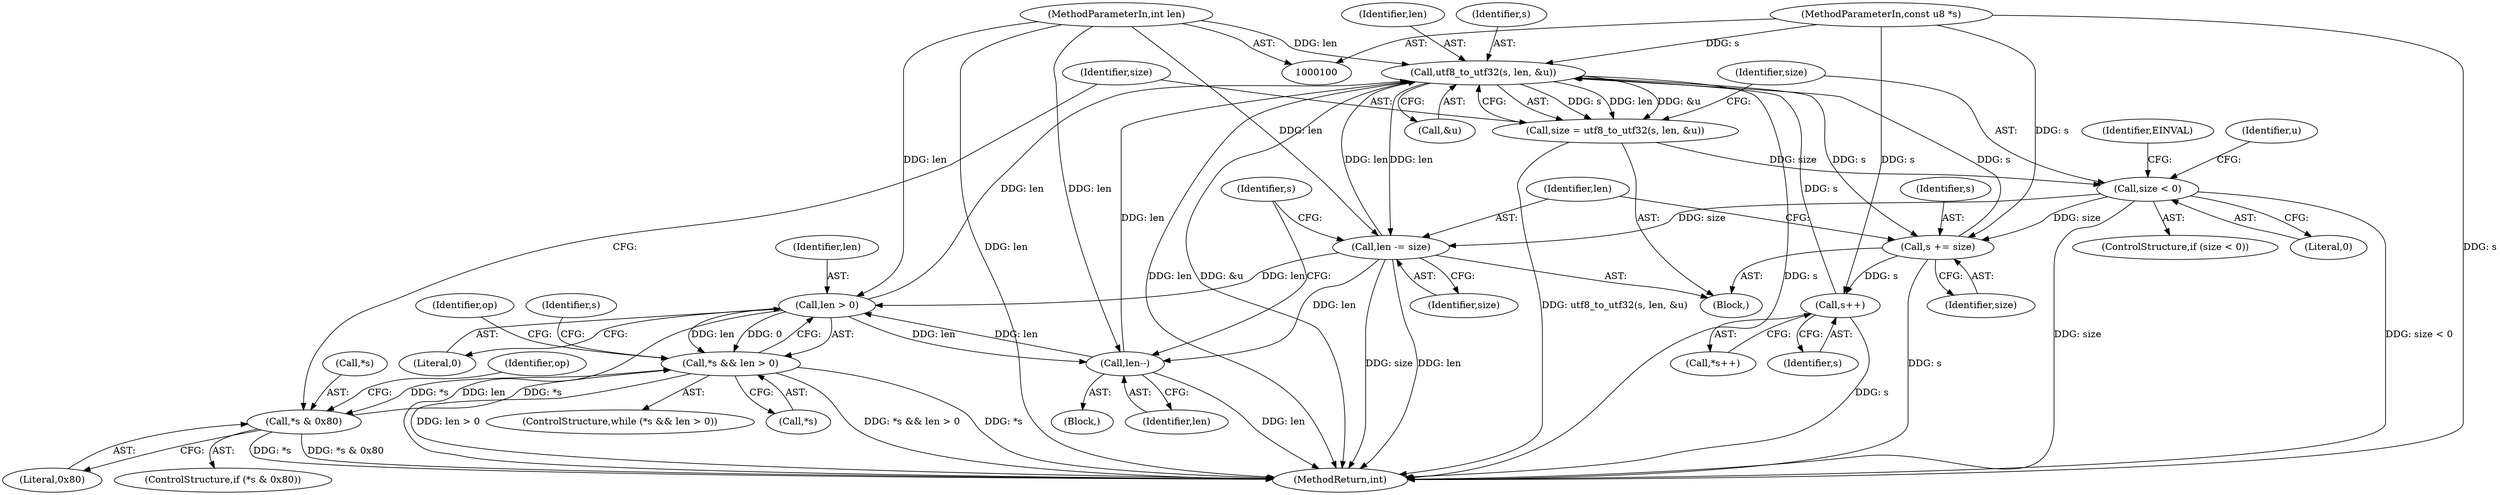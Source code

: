 digraph "1_linux_0720a06a7518c9d0c0125bd5d1f3b6264c55c3dd_1@pointer" {
"1000127" [label="(Call,utf8_to_utf32(s, len, &u))"];
"1000195" [label="(Call,s++)"];
"1000182" [label="(Call,s += size)"];
"1000133" [label="(Call,size < 0)"];
"1000125" [label="(Call,size = utf8_to_utf32(s, len, &u))"];
"1000127" [label="(Call,utf8_to_utf32(s, len, &u))"];
"1000101" [label="(MethodParameterIn,const u8 *s)"];
"1000185" [label="(Call,len -= size)"];
"1000102" [label="(MethodParameterIn,int len)"];
"1000115" [label="(Call,len > 0)"];
"1000197" [label="(Call,len--)"];
"1000112" [label="(Call,*s && len > 0)"];
"1000120" [label="(Call,*s & 0x80)"];
"1000187" [label="(Identifier,size)"];
"1000130" [label="(Call,&u)"];
"1000113" [label="(Call,*s)"];
"1000123" [label="(Literal,0x80)"];
"1000203" [label="(MethodReturn,int)"];
"1000185" [label="(Call,len -= size)"];
"1000193" [label="(Identifier,op)"];
"1000115" [label="(Call,len > 0)"];
"1000186" [label="(Identifier,len)"];
"1000183" [label="(Identifier,s)"];
"1000119" [label="(ControlStructure,if (*s & 0x80))"];
"1000189" [label="(Block,)"];
"1000122" [label="(Identifier,s)"];
"1000197" [label="(Call,len--)"];
"1000124" [label="(Block,)"];
"1000114" [label="(Identifier,s)"];
"1000126" [label="(Identifier,size)"];
"1000134" [label="(Identifier,size)"];
"1000116" [label="(Identifier,len)"];
"1000127" [label="(Call,utf8_to_utf32(s, len, &u))"];
"1000194" [label="(Call,*s++)"];
"1000125" [label="(Call,size = utf8_to_utf32(s, len, &u))"];
"1000184" [label="(Identifier,size)"];
"1000198" [label="(Identifier,len)"];
"1000138" [label="(Identifier,EINVAL)"];
"1000132" [label="(ControlStructure,if (size < 0))"];
"1000117" [label="(Literal,0)"];
"1000111" [label="(ControlStructure,while (*s && len > 0))"];
"1000195" [label="(Call,s++)"];
"1000135" [label="(Literal,0)"];
"1000196" [label="(Identifier,s)"];
"1000128" [label="(Identifier,s)"];
"1000112" [label="(Call,*s && len > 0)"];
"1000101" [label="(MethodParameterIn,const u8 *s)"];
"1000120" [label="(Call,*s & 0x80)"];
"1000141" [label="(Identifier,u)"];
"1000129" [label="(Identifier,len)"];
"1000133" [label="(Call,size < 0)"];
"1000201" [label="(Identifier,op)"];
"1000121" [label="(Call,*s)"];
"1000102" [label="(MethodParameterIn,int len)"];
"1000182" [label="(Call,s += size)"];
"1000127" -> "1000125"  [label="AST: "];
"1000127" -> "1000130"  [label="CFG: "];
"1000128" -> "1000127"  [label="AST: "];
"1000129" -> "1000127"  [label="AST: "];
"1000130" -> "1000127"  [label="AST: "];
"1000125" -> "1000127"  [label="CFG: "];
"1000127" -> "1000203"  [label="DDG: &u"];
"1000127" -> "1000203"  [label="DDG: len"];
"1000127" -> "1000203"  [label="DDG: s"];
"1000127" -> "1000125"  [label="DDG: s"];
"1000127" -> "1000125"  [label="DDG: len"];
"1000127" -> "1000125"  [label="DDG: &u"];
"1000195" -> "1000127"  [label="DDG: s"];
"1000182" -> "1000127"  [label="DDG: s"];
"1000101" -> "1000127"  [label="DDG: s"];
"1000185" -> "1000127"  [label="DDG: len"];
"1000115" -> "1000127"  [label="DDG: len"];
"1000197" -> "1000127"  [label="DDG: len"];
"1000102" -> "1000127"  [label="DDG: len"];
"1000127" -> "1000182"  [label="DDG: s"];
"1000127" -> "1000185"  [label="DDG: len"];
"1000195" -> "1000194"  [label="AST: "];
"1000195" -> "1000196"  [label="CFG: "];
"1000196" -> "1000195"  [label="AST: "];
"1000194" -> "1000195"  [label="CFG: "];
"1000195" -> "1000203"  [label="DDG: s"];
"1000182" -> "1000195"  [label="DDG: s"];
"1000101" -> "1000195"  [label="DDG: s"];
"1000182" -> "1000124"  [label="AST: "];
"1000182" -> "1000184"  [label="CFG: "];
"1000183" -> "1000182"  [label="AST: "];
"1000184" -> "1000182"  [label="AST: "];
"1000186" -> "1000182"  [label="CFG: "];
"1000182" -> "1000203"  [label="DDG: s"];
"1000133" -> "1000182"  [label="DDG: size"];
"1000101" -> "1000182"  [label="DDG: s"];
"1000133" -> "1000132"  [label="AST: "];
"1000133" -> "1000135"  [label="CFG: "];
"1000134" -> "1000133"  [label="AST: "];
"1000135" -> "1000133"  [label="AST: "];
"1000138" -> "1000133"  [label="CFG: "];
"1000141" -> "1000133"  [label="CFG: "];
"1000133" -> "1000203"  [label="DDG: size"];
"1000133" -> "1000203"  [label="DDG: size < 0"];
"1000125" -> "1000133"  [label="DDG: size"];
"1000133" -> "1000185"  [label="DDG: size"];
"1000125" -> "1000124"  [label="AST: "];
"1000126" -> "1000125"  [label="AST: "];
"1000134" -> "1000125"  [label="CFG: "];
"1000125" -> "1000203"  [label="DDG: utf8_to_utf32(s, len, &u)"];
"1000101" -> "1000100"  [label="AST: "];
"1000101" -> "1000203"  [label="DDG: s"];
"1000185" -> "1000124"  [label="AST: "];
"1000185" -> "1000187"  [label="CFG: "];
"1000186" -> "1000185"  [label="AST: "];
"1000187" -> "1000185"  [label="AST: "];
"1000114" -> "1000185"  [label="CFG: "];
"1000185" -> "1000203"  [label="DDG: len"];
"1000185" -> "1000203"  [label="DDG: size"];
"1000185" -> "1000115"  [label="DDG: len"];
"1000102" -> "1000185"  [label="DDG: len"];
"1000185" -> "1000197"  [label="DDG: len"];
"1000102" -> "1000100"  [label="AST: "];
"1000102" -> "1000203"  [label="DDG: len"];
"1000102" -> "1000115"  [label="DDG: len"];
"1000102" -> "1000197"  [label="DDG: len"];
"1000115" -> "1000112"  [label="AST: "];
"1000115" -> "1000117"  [label="CFG: "];
"1000116" -> "1000115"  [label="AST: "];
"1000117" -> "1000115"  [label="AST: "];
"1000112" -> "1000115"  [label="CFG: "];
"1000115" -> "1000203"  [label="DDG: len"];
"1000115" -> "1000112"  [label="DDG: len"];
"1000115" -> "1000112"  [label="DDG: 0"];
"1000197" -> "1000115"  [label="DDG: len"];
"1000115" -> "1000197"  [label="DDG: len"];
"1000197" -> "1000189"  [label="AST: "];
"1000197" -> "1000198"  [label="CFG: "];
"1000198" -> "1000197"  [label="AST: "];
"1000114" -> "1000197"  [label="CFG: "];
"1000197" -> "1000203"  [label="DDG: len"];
"1000112" -> "1000111"  [label="AST: "];
"1000112" -> "1000113"  [label="CFG: "];
"1000113" -> "1000112"  [label="AST: "];
"1000122" -> "1000112"  [label="CFG: "];
"1000201" -> "1000112"  [label="CFG: "];
"1000112" -> "1000203"  [label="DDG: len > 0"];
"1000112" -> "1000203"  [label="DDG: *s && len > 0"];
"1000112" -> "1000203"  [label="DDG: *s"];
"1000120" -> "1000112"  [label="DDG: *s"];
"1000112" -> "1000120"  [label="DDG: *s"];
"1000120" -> "1000119"  [label="AST: "];
"1000120" -> "1000123"  [label="CFG: "];
"1000121" -> "1000120"  [label="AST: "];
"1000123" -> "1000120"  [label="AST: "];
"1000126" -> "1000120"  [label="CFG: "];
"1000193" -> "1000120"  [label="CFG: "];
"1000120" -> "1000203"  [label="DDG: *s"];
"1000120" -> "1000203"  [label="DDG: *s & 0x80"];
}
